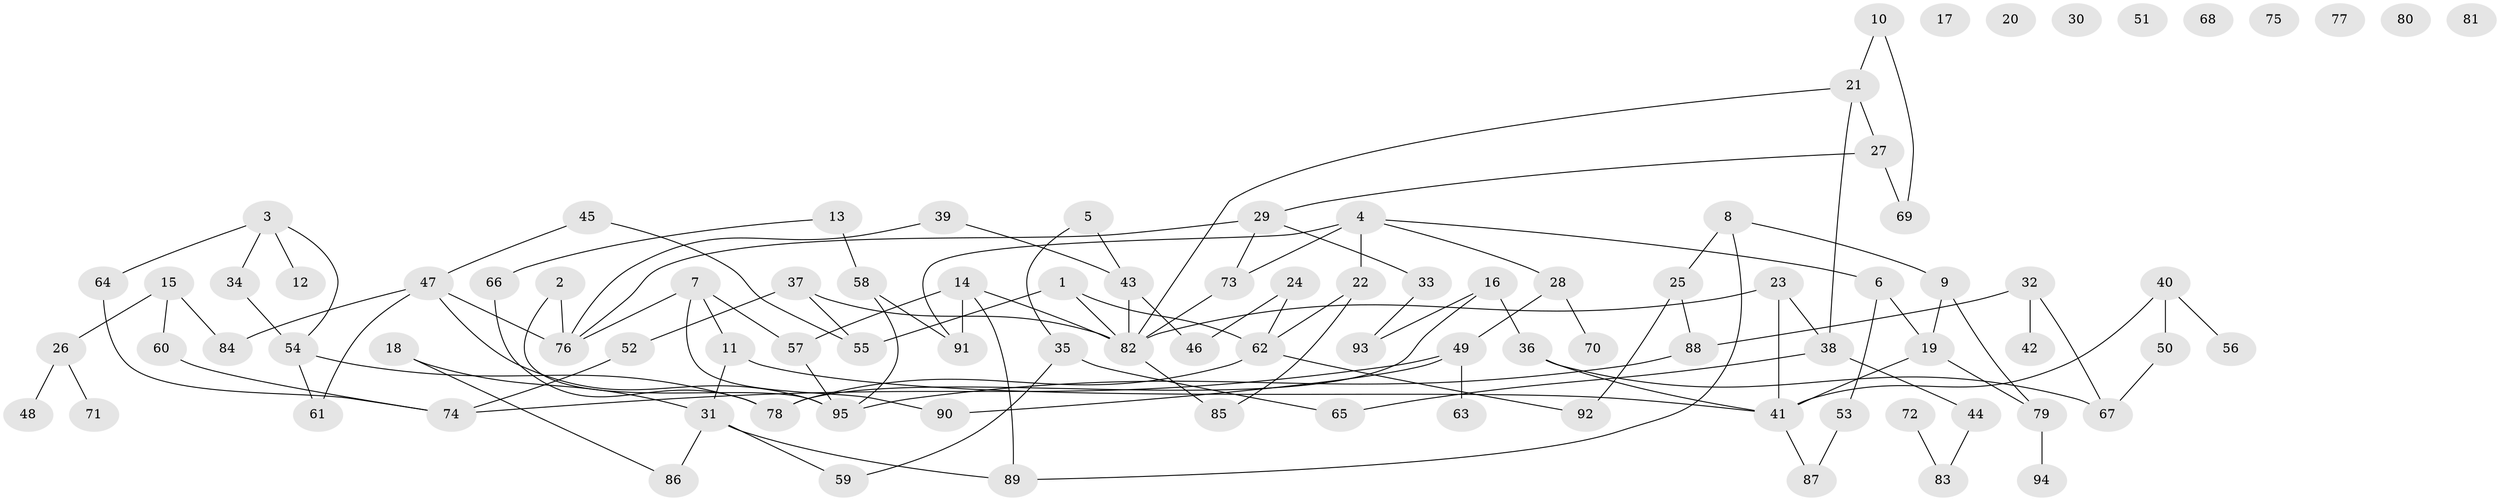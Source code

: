 // coarse degree distribution, {8: 0.034482758620689655, 9: 0.06896551724137931, 2: 0.20689655172413793, 3: 0.1724137931034483, 7: 0.06896551724137931, 5: 0.20689655172413793, 4: 0.10344827586206896, 6: 0.034482758620689655, 1: 0.10344827586206896}
// Generated by graph-tools (version 1.1) at 2025/48/03/04/25 22:48:16]
// undirected, 95 vertices, 121 edges
graph export_dot {
  node [color=gray90,style=filled];
  1;
  2;
  3;
  4;
  5;
  6;
  7;
  8;
  9;
  10;
  11;
  12;
  13;
  14;
  15;
  16;
  17;
  18;
  19;
  20;
  21;
  22;
  23;
  24;
  25;
  26;
  27;
  28;
  29;
  30;
  31;
  32;
  33;
  34;
  35;
  36;
  37;
  38;
  39;
  40;
  41;
  42;
  43;
  44;
  45;
  46;
  47;
  48;
  49;
  50;
  51;
  52;
  53;
  54;
  55;
  56;
  57;
  58;
  59;
  60;
  61;
  62;
  63;
  64;
  65;
  66;
  67;
  68;
  69;
  70;
  71;
  72;
  73;
  74;
  75;
  76;
  77;
  78;
  79;
  80;
  81;
  82;
  83;
  84;
  85;
  86;
  87;
  88;
  89;
  90;
  91;
  92;
  93;
  94;
  95;
  1 -- 55;
  1 -- 62;
  1 -- 82;
  2 -- 76;
  2 -- 95;
  3 -- 12;
  3 -- 34;
  3 -- 54;
  3 -- 64;
  4 -- 6;
  4 -- 22;
  4 -- 28;
  4 -- 73;
  4 -- 91;
  5 -- 35;
  5 -- 43;
  6 -- 19;
  6 -- 53;
  7 -- 11;
  7 -- 57;
  7 -- 76;
  7 -- 90;
  8 -- 9;
  8 -- 25;
  8 -- 89;
  9 -- 19;
  9 -- 79;
  10 -- 21;
  10 -- 69;
  11 -- 31;
  11 -- 41;
  13 -- 58;
  13 -- 66;
  14 -- 57;
  14 -- 82;
  14 -- 89;
  14 -- 91;
  15 -- 26;
  15 -- 60;
  15 -- 84;
  16 -- 36;
  16 -- 78;
  16 -- 93;
  18 -- 31;
  18 -- 86;
  19 -- 41;
  19 -- 79;
  21 -- 27;
  21 -- 38;
  21 -- 82;
  22 -- 62;
  22 -- 85;
  23 -- 38;
  23 -- 41;
  23 -- 82;
  24 -- 46;
  24 -- 62;
  25 -- 88;
  25 -- 92;
  26 -- 48;
  26 -- 71;
  27 -- 29;
  27 -- 69;
  28 -- 49;
  28 -- 70;
  29 -- 33;
  29 -- 73;
  29 -- 76;
  31 -- 59;
  31 -- 86;
  31 -- 89;
  32 -- 42;
  32 -- 67;
  32 -- 88;
  33 -- 93;
  34 -- 54;
  35 -- 59;
  35 -- 65;
  36 -- 41;
  36 -- 67;
  37 -- 52;
  37 -- 55;
  37 -- 82;
  38 -- 44;
  38 -- 65;
  39 -- 43;
  39 -- 76;
  40 -- 41;
  40 -- 50;
  40 -- 56;
  41 -- 87;
  43 -- 46;
  43 -- 82;
  44 -- 83;
  45 -- 47;
  45 -- 55;
  47 -- 61;
  47 -- 76;
  47 -- 84;
  47 -- 95;
  49 -- 63;
  49 -- 74;
  49 -- 90;
  50 -- 67;
  52 -- 74;
  53 -- 87;
  54 -- 61;
  54 -- 78;
  57 -- 95;
  58 -- 91;
  58 -- 95;
  60 -- 74;
  62 -- 78;
  62 -- 92;
  64 -- 74;
  66 -- 78;
  72 -- 83;
  73 -- 82;
  79 -- 94;
  82 -- 85;
  88 -- 95;
}
